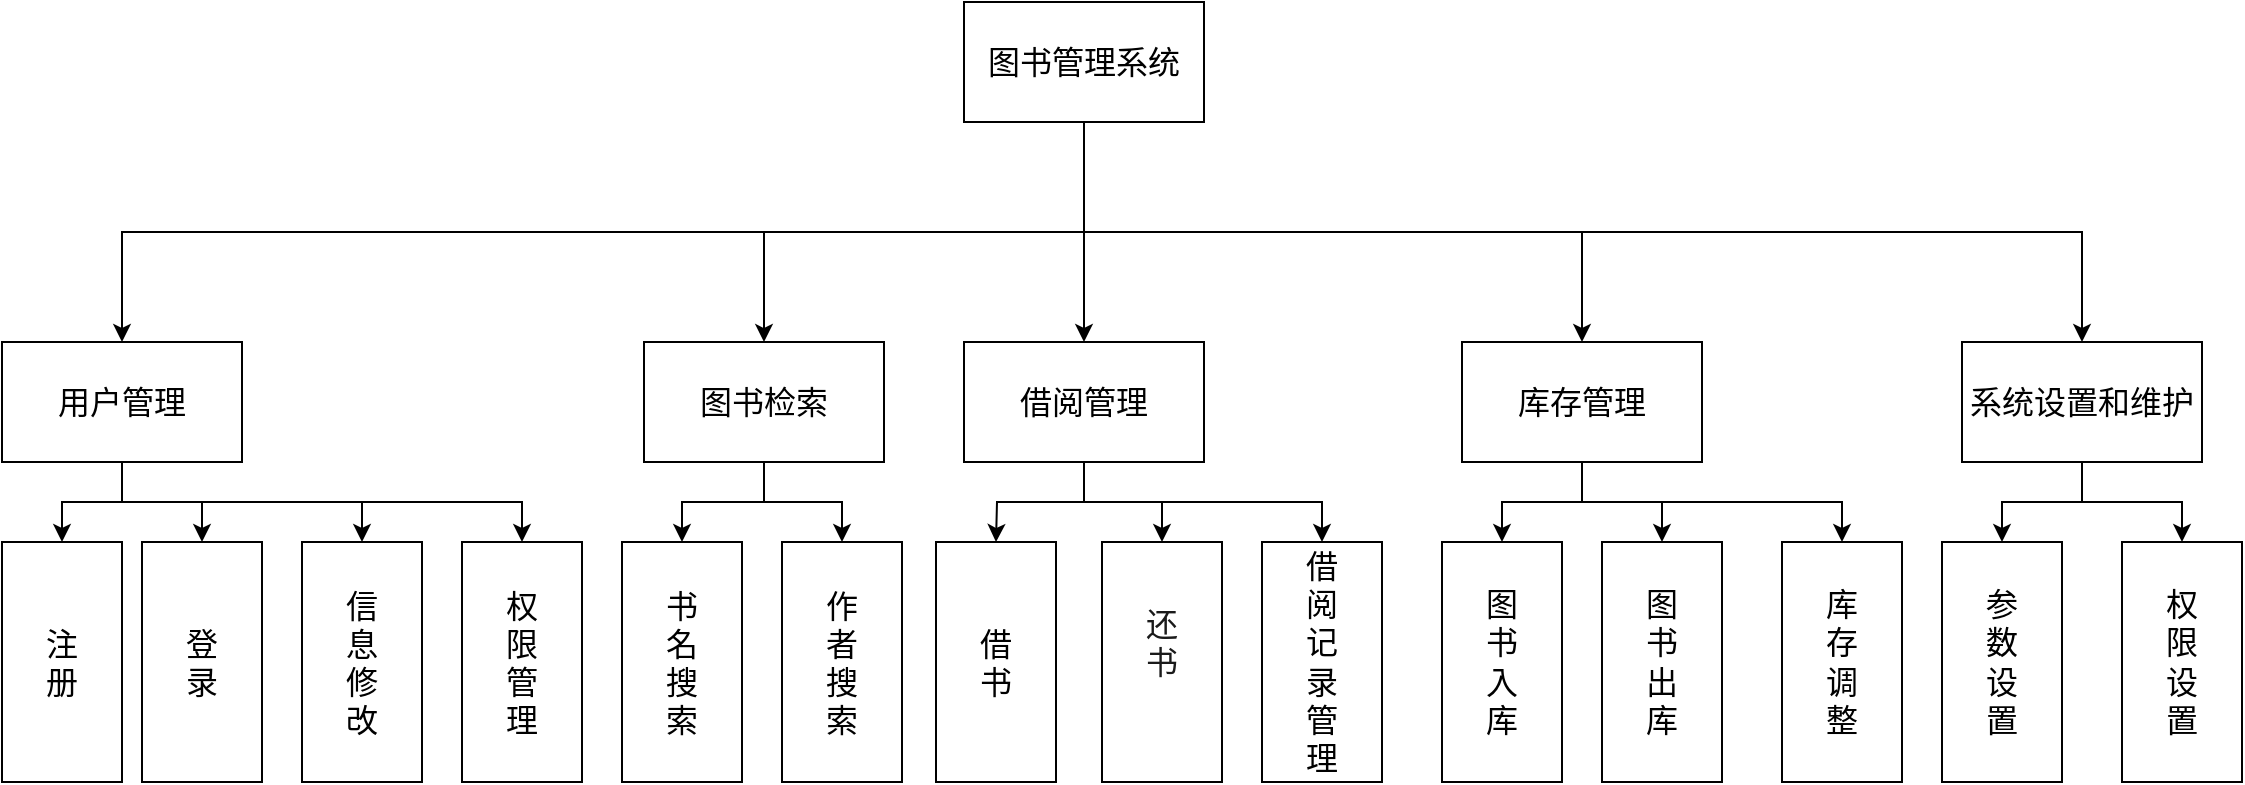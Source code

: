 <mxfile version="24.4.9" type="github">
  <diagram name="第 1 页" id="Os15_rzrfiJa7zNT8iud">
    <mxGraphModel dx="1434" dy="1959" grid="1" gridSize="10" guides="1" tooltips="1" connect="1" arrows="1" fold="1" page="1" pageScale="1" pageWidth="827" pageHeight="1169" math="0" shadow="0">
      <root>
        <mxCell id="0" />
        <mxCell id="1" parent="0" />
        <mxCell id="g8w-QVMXd1Fuwn8LfcI3-43" style="edgeStyle=orthogonalEdgeStyle;rounded=0;orthogonalLoop=1;jettySize=auto;html=1;exitX=0.5;exitY=1;exitDx=0;exitDy=0;entryX=0.5;entryY=0;entryDx=0;entryDy=0;labelBackgroundColor=none;fontColor=default;fontFamily=Times New Roman;fontSize=16;" parent="1" source="g8w-QVMXd1Fuwn8LfcI3-1" target="g8w-QVMXd1Fuwn8LfcI3-11" edge="1">
          <mxGeometry relative="1" as="geometry" />
        </mxCell>
        <mxCell id="g8w-QVMXd1Fuwn8LfcI3-45" style="edgeStyle=orthogonalEdgeStyle;rounded=0;orthogonalLoop=1;jettySize=auto;html=1;exitX=0.5;exitY=1;exitDx=0;exitDy=0;entryX=0.5;entryY=0;entryDx=0;entryDy=0;labelBackgroundColor=none;fontColor=default;fontFamily=Times New Roman;fontSize=16;" parent="1" source="g8w-QVMXd1Fuwn8LfcI3-1" target="g8w-QVMXd1Fuwn8LfcI3-10" edge="1">
          <mxGeometry relative="1" as="geometry" />
        </mxCell>
        <mxCell id="g8w-QVMXd1Fuwn8LfcI3-47" style="edgeStyle=orthogonalEdgeStyle;rounded=0;orthogonalLoop=1;jettySize=auto;html=1;exitX=0.5;exitY=1;exitDx=0;exitDy=0;entryX=0.5;entryY=0;entryDx=0;entryDy=0;labelBackgroundColor=none;fontColor=default;fontFamily=Times New Roman;fontSize=16;" parent="1" source="g8w-QVMXd1Fuwn8LfcI3-1" target="g8w-QVMXd1Fuwn8LfcI3-9" edge="1">
          <mxGeometry relative="1" as="geometry" />
        </mxCell>
        <mxCell id="g8w-QVMXd1Fuwn8LfcI3-50" style="edgeStyle=orthogonalEdgeStyle;rounded=0;orthogonalLoop=1;jettySize=auto;html=1;exitX=0.5;exitY=1;exitDx=0;exitDy=0;labelBackgroundColor=none;fontColor=default;fontFamily=Times New Roman;fontSize=16;" parent="1" source="g8w-QVMXd1Fuwn8LfcI3-1" target="g8w-QVMXd1Fuwn8LfcI3-8" edge="1">
          <mxGeometry relative="1" as="geometry" />
        </mxCell>
        <mxCell id="g8w-QVMXd1Fuwn8LfcI3-51" style="edgeStyle=orthogonalEdgeStyle;rounded=0;orthogonalLoop=1;jettySize=auto;html=1;exitX=0.5;exitY=1;exitDx=0;exitDy=0;labelBackgroundColor=none;fontColor=default;fontFamily=Times New Roman;fontSize=16;" parent="1" source="g8w-QVMXd1Fuwn8LfcI3-1" target="g8w-QVMXd1Fuwn8LfcI3-5" edge="1">
          <mxGeometry relative="1" as="geometry" />
        </mxCell>
        <mxCell id="g8w-QVMXd1Fuwn8LfcI3-1" value="&lt;div style=&quot;font-size: 16px; line-height: 19px; white-space: pre;&quot;&gt;图书管理系统&lt;/div&gt;" style="rounded=0;whiteSpace=wrap;html=1;labelBackgroundColor=none;fontFamily=Times New Roman;fontSize=16;" parent="1" vertex="1">
          <mxGeometry x="561" y="-50" width="120" height="60" as="geometry" />
        </mxCell>
        <mxCell id="g8w-QVMXd1Fuwn8LfcI3-70" style="edgeStyle=orthogonalEdgeStyle;rounded=0;orthogonalLoop=1;jettySize=auto;html=1;labelBackgroundColor=none;fontColor=default;fontFamily=Times New Roman;fontSize=16;" parent="1" source="g8w-QVMXd1Fuwn8LfcI3-5" target="g8w-QVMXd1Fuwn8LfcI3-38" edge="1">
          <mxGeometry relative="1" as="geometry" />
        </mxCell>
        <mxCell id="g8w-QVMXd1Fuwn8LfcI3-71" style="edgeStyle=orthogonalEdgeStyle;rounded=0;orthogonalLoop=1;jettySize=auto;html=1;exitX=0.5;exitY=1;exitDx=0;exitDy=0;labelBackgroundColor=none;fontColor=default;fontFamily=Times New Roman;fontSize=16;" parent="1" source="g8w-QVMXd1Fuwn8LfcI3-5" target="g8w-QVMXd1Fuwn8LfcI3-39" edge="1">
          <mxGeometry relative="1" as="geometry" />
        </mxCell>
        <mxCell id="g8w-QVMXd1Fuwn8LfcI3-5" value="&lt;div style=&quot;font-size: 16px; line-height: 19px; white-space: pre;&quot;&gt;&lt;div style=&quot;line-height: 19px; font-size: 16px;&quot;&gt;&lt;span style=&quot;font-size: 16px;&quot;&gt;系统设置和维护&lt;/span&gt;&lt;/div&gt;&lt;/div&gt;" style="rounded=0;whiteSpace=wrap;html=1;labelBackgroundColor=none;fontFamily=Times New Roman;fontSize=16;" parent="1" vertex="1">
          <mxGeometry x="1060" y="120" width="120" height="60" as="geometry" />
        </mxCell>
        <mxCell id="g8w-QVMXd1Fuwn8LfcI3-64" style="edgeStyle=orthogonalEdgeStyle;rounded=0;orthogonalLoop=1;jettySize=auto;html=1;exitX=0.5;exitY=1;exitDx=0;exitDy=0;entryX=0;entryY=0.5;entryDx=0;entryDy=0;labelBackgroundColor=none;fontColor=default;fontFamily=Times New Roman;fontSize=16;" parent="1" source="g8w-QVMXd1Fuwn8LfcI3-8" target="g8w-QVMXd1Fuwn8LfcI3-29" edge="1">
          <mxGeometry relative="1" as="geometry" />
        </mxCell>
        <mxCell id="g8w-QVMXd1Fuwn8LfcI3-66" style="edgeStyle=orthogonalEdgeStyle;rounded=0;orthogonalLoop=1;jettySize=auto;html=1;exitX=0.5;exitY=1;exitDx=0;exitDy=0;labelBackgroundColor=none;fontColor=default;fontFamily=Times New Roman;fontSize=16;" parent="1" source="g8w-QVMXd1Fuwn8LfcI3-8" target="g8w-QVMXd1Fuwn8LfcI3-65" edge="1">
          <mxGeometry relative="1" as="geometry" />
        </mxCell>
        <mxCell id="g8w-QVMXd1Fuwn8LfcI3-67" style="edgeStyle=orthogonalEdgeStyle;rounded=0;orthogonalLoop=1;jettySize=auto;html=1;exitX=0.5;exitY=1;exitDx=0;exitDy=0;entryX=0;entryY=0.5;entryDx=0;entryDy=0;labelBackgroundColor=none;fontColor=default;fontFamily=Times New Roman;fontSize=16;" parent="1" source="g8w-QVMXd1Fuwn8LfcI3-8" target="g8w-QVMXd1Fuwn8LfcI3-28" edge="1">
          <mxGeometry relative="1" as="geometry" />
        </mxCell>
        <mxCell id="g8w-QVMXd1Fuwn8LfcI3-8" value="&lt;div style=&quot;font-size: 16px; line-height: 19px; white-space: pre;&quot;&gt;&lt;div style=&quot;line-height: 19px; font-size: 16px;&quot;&gt;&lt;span style=&quot;font-size: 16px;&quot;&gt;库存管理&lt;/span&gt;&lt;/div&gt;&lt;/div&gt;" style="rounded=0;whiteSpace=wrap;html=1;labelBackgroundColor=none;fontFamily=Times New Roman;fontSize=16;" parent="1" vertex="1">
          <mxGeometry x="810" y="120" width="120" height="60" as="geometry" />
        </mxCell>
        <mxCell id="g8w-QVMXd1Fuwn8LfcI3-59" value="" style="edgeStyle=orthogonalEdgeStyle;rounded=0;orthogonalLoop=1;jettySize=auto;html=1;labelBackgroundColor=none;fontColor=default;fontFamily=Times New Roman;fontSize=16;" parent="1" source="g8w-QVMXd1Fuwn8LfcI3-9" target="g8w-QVMXd1Fuwn8LfcI3-37" edge="1">
          <mxGeometry relative="1" as="geometry" />
        </mxCell>
        <mxCell id="g8w-QVMXd1Fuwn8LfcI3-60" style="edgeStyle=orthogonalEdgeStyle;rounded=0;orthogonalLoop=1;jettySize=auto;html=1;exitX=0.5;exitY=1;exitDx=0;exitDy=0;entryX=0;entryY=0.5;entryDx=0;entryDy=0;labelBackgroundColor=none;fontColor=default;fontFamily=Times New Roman;fontSize=16;" parent="1" source="g8w-QVMXd1Fuwn8LfcI3-9" edge="1">
          <mxGeometry relative="1" as="geometry">
            <mxPoint x="577" y="220" as="targetPoint" />
          </mxGeometry>
        </mxCell>
        <mxCell id="g8w-QVMXd1Fuwn8LfcI3-61" style="edgeStyle=orthogonalEdgeStyle;rounded=0;orthogonalLoop=1;jettySize=auto;html=1;exitX=0.5;exitY=1;exitDx=0;exitDy=0;labelBackgroundColor=none;fontColor=default;fontFamily=Times New Roman;fontSize=16;" parent="1" source="g8w-QVMXd1Fuwn8LfcI3-9" target="g8w-QVMXd1Fuwn8LfcI3-30" edge="1">
          <mxGeometry relative="1" as="geometry" />
        </mxCell>
        <mxCell id="g8w-QVMXd1Fuwn8LfcI3-9" value="&lt;div style=&quot;font-size: 16px; line-height: 19px; white-space: pre;&quot;&gt;&lt;div style=&quot;line-height: 19px; font-size: 16px;&quot;&gt;&lt;span style=&quot;font-size: 16px;&quot;&gt;借阅管理&lt;/span&gt;&lt;/div&gt;&lt;/div&gt;" style="rounded=0;whiteSpace=wrap;html=1;labelBackgroundColor=none;fontFamily=Times New Roman;fontSize=16;" parent="1" vertex="1">
          <mxGeometry x="561" y="120" width="120" height="60" as="geometry" />
        </mxCell>
        <mxCell id="g8w-QVMXd1Fuwn8LfcI3-57" value="" style="edgeStyle=orthogonalEdgeStyle;rounded=0;orthogonalLoop=1;jettySize=auto;html=1;labelBackgroundColor=none;fontColor=default;fontFamily=Times New Roman;fontSize=16;" parent="1" source="g8w-QVMXd1Fuwn8LfcI3-10" target="g8w-QVMXd1Fuwn8LfcI3-20" edge="1">
          <mxGeometry relative="1" as="geometry" />
        </mxCell>
        <mxCell id="g8w-QVMXd1Fuwn8LfcI3-58" style="edgeStyle=orthogonalEdgeStyle;rounded=0;orthogonalLoop=1;jettySize=auto;html=1;labelBackgroundColor=none;fontColor=default;fontFamily=Times New Roman;fontSize=16;" parent="1" source="g8w-QVMXd1Fuwn8LfcI3-10" target="g8w-QVMXd1Fuwn8LfcI3-19" edge="1">
          <mxGeometry relative="1" as="geometry" />
        </mxCell>
        <mxCell id="g8w-QVMXd1Fuwn8LfcI3-10" value="&lt;div style=&quot;font-size: 16px; line-height: 19px; white-space: pre;&quot;&gt;&lt;div style=&quot;line-height: 19px; font-size: 16px;&quot;&gt;&lt;span style=&quot;font-size: 16px;&quot;&gt;图书检索&lt;/span&gt;&lt;/div&gt;&lt;/div&gt;" style="rounded=0;whiteSpace=wrap;html=1;labelBackgroundColor=none;fontFamily=Times New Roman;fontSize=16;" parent="1" vertex="1">
          <mxGeometry x="401" y="120" width="120" height="60" as="geometry" />
        </mxCell>
        <mxCell id="g8w-QVMXd1Fuwn8LfcI3-52" style="edgeStyle=orthogonalEdgeStyle;rounded=0;orthogonalLoop=1;jettySize=auto;html=1;exitX=0.5;exitY=1;exitDx=0;exitDy=0;entryX=0;entryY=0.5;entryDx=0;entryDy=0;labelBackgroundColor=none;fontColor=default;fontFamily=Times New Roman;fontSize=16;" parent="1" source="g8w-QVMXd1Fuwn8LfcI3-11" target="g8w-QVMXd1Fuwn8LfcI3-24" edge="1">
          <mxGeometry relative="1" as="geometry" />
        </mxCell>
        <mxCell id="g8w-QVMXd1Fuwn8LfcI3-53" style="edgeStyle=orthogonalEdgeStyle;rounded=0;orthogonalLoop=1;jettySize=auto;html=1;exitX=0.5;exitY=1;exitDx=0;exitDy=0;labelBackgroundColor=none;fontColor=default;fontFamily=Times New Roman;fontSize=16;" parent="1" source="g8w-QVMXd1Fuwn8LfcI3-11" target="g8w-QVMXd1Fuwn8LfcI3-23" edge="1">
          <mxGeometry relative="1" as="geometry" />
        </mxCell>
        <mxCell id="g8w-QVMXd1Fuwn8LfcI3-55" style="edgeStyle=orthogonalEdgeStyle;rounded=0;orthogonalLoop=1;jettySize=auto;html=1;exitX=0.5;exitY=1;exitDx=0;exitDy=0;entryX=0;entryY=0.5;entryDx=0;entryDy=0;labelBackgroundColor=none;fontColor=default;fontFamily=Times New Roman;fontSize=16;" parent="1" source="g8w-QVMXd1Fuwn8LfcI3-11" target="g8w-QVMXd1Fuwn8LfcI3-22" edge="1">
          <mxGeometry relative="1" as="geometry" />
        </mxCell>
        <mxCell id="g8w-QVMXd1Fuwn8LfcI3-56" style="edgeStyle=orthogonalEdgeStyle;rounded=0;orthogonalLoop=1;jettySize=auto;html=1;exitX=0.5;exitY=1;exitDx=0;exitDy=0;labelBackgroundColor=none;fontColor=default;fontFamily=Times New Roman;fontSize=16;" parent="1" source="g8w-QVMXd1Fuwn8LfcI3-11" target="g8w-QVMXd1Fuwn8LfcI3-21" edge="1">
          <mxGeometry relative="1" as="geometry" />
        </mxCell>
        <mxCell id="g8w-QVMXd1Fuwn8LfcI3-11" value="&lt;div style=&quot;font-size: 16px; line-height: 19px; white-space: pre;&quot;&gt;&lt;div style=&quot;line-height: 19px; font-size: 16px;&quot;&gt;&lt;span style=&quot;font-size: 16px;&quot;&gt;用户管理&lt;/span&gt;&lt;/div&gt;&lt;/div&gt;" style="rounded=0;whiteSpace=wrap;html=1;labelBackgroundColor=none;fontFamily=Times New Roman;fontSize=16;" parent="1" vertex="1">
          <mxGeometry x="80" y="120" width="120" height="60" as="geometry" />
        </mxCell>
        <mxCell id="g8w-QVMXd1Fuwn8LfcI3-17" value="&lt;div style=&quot;font-size: 16px; line-height: 19px; white-space: pre;&quot;&gt;&lt;font style=&quot;font-size: 16px;&quot;&gt;借&lt;/font&gt;&lt;/div&gt;&lt;div style=&quot;font-size: 16px; line-height: 19px; white-space: pre;&quot;&gt;&lt;font style=&quot;font-size: 16px;&quot;&gt;书&lt;/font&gt;&lt;/div&gt;" style="rounded=0;whiteSpace=wrap;html=1;direction=south;labelBackgroundColor=none;fontFamily=Times New Roman;fontSize=16;" parent="1" vertex="1">
          <mxGeometry x="547" y="220" width="60" height="120" as="geometry" />
        </mxCell>
        <mxCell id="g8w-QVMXd1Fuwn8LfcI3-19" value="&lt;div style=&quot;font-size: 16px; line-height: 19px; white-space: pre;&quot;&gt;&lt;font style=&quot;font-size: 16px;&quot;&gt;作&lt;/font&gt;&lt;/div&gt;&lt;div style=&quot;font-size: 16px; line-height: 19px; white-space: pre;&quot;&gt;&lt;font style=&quot;font-size: 16px;&quot;&gt;者&lt;/font&gt;&lt;/div&gt;&lt;div style=&quot;font-size: 16px; line-height: 19px; white-space: pre;&quot;&gt;&lt;font style=&quot;font-size: 16px;&quot;&gt;搜&lt;/font&gt;&lt;/div&gt;&lt;div style=&quot;font-size: 16px; line-height: 19px; white-space: pre;&quot;&gt;&lt;font style=&quot;font-size: 16px;&quot;&gt;索&lt;/font&gt;&lt;/div&gt;" style="rounded=0;whiteSpace=wrap;html=1;direction=south;labelBackgroundColor=none;fontFamily=Times New Roman;fontSize=16;" parent="1" vertex="1">
          <mxGeometry x="470" y="220" width="60" height="120" as="geometry" />
        </mxCell>
        <mxCell id="g8w-QVMXd1Fuwn8LfcI3-20" value="&lt;div style=&quot;font-size: 16px; line-height: 19px; white-space: pre;&quot;&gt;&lt;font style=&quot;font-size: 16px;&quot;&gt;书&lt;/font&gt;&lt;/div&gt;&lt;div style=&quot;font-size: 16px; line-height: 19px; white-space: pre;&quot;&gt;&lt;font style=&quot;font-size: 16px;&quot;&gt;名&lt;/font&gt;&lt;/div&gt;&lt;div style=&quot;font-size: 16px; line-height: 19px; white-space: pre;&quot;&gt;&lt;font style=&quot;font-size: 16px;&quot;&gt;搜&lt;/font&gt;&lt;/div&gt;&lt;div style=&quot;font-size: 16px; line-height: 19px; white-space: pre;&quot;&gt;&lt;font style=&quot;font-size: 16px;&quot;&gt;索&lt;/font&gt;&lt;/div&gt;" style="rounded=0;whiteSpace=wrap;html=1;direction=south;labelBackgroundColor=none;fontFamily=Times New Roman;fontSize=16;" parent="1" vertex="1">
          <mxGeometry x="390" y="220" width="60" height="120" as="geometry" />
        </mxCell>
        <mxCell id="g8w-QVMXd1Fuwn8LfcI3-21" value="&lt;div style=&quot;font-size: 16px; line-height: 19px; white-space: pre;&quot;&gt;&lt;font style=&quot;font-size: 16px;&quot;&gt;权&lt;/font&gt;&lt;/div&gt;&lt;div style=&quot;font-size: 16px; line-height: 19px; white-space: pre;&quot;&gt;&lt;font style=&quot;font-size: 16px;&quot;&gt;限&lt;/font&gt;&lt;/div&gt;&lt;div style=&quot;font-size: 16px; line-height: 19px; white-space: pre;&quot;&gt;&lt;font style=&quot;font-size: 16px;&quot;&gt;管&lt;/font&gt;&lt;/div&gt;&lt;div style=&quot;font-size: 16px; line-height: 19px; white-space: pre;&quot;&gt;&lt;font style=&quot;font-size: 16px;&quot;&gt;理&lt;/font&gt;&lt;/div&gt;" style="rounded=0;whiteSpace=wrap;html=1;direction=south;labelBackgroundColor=none;fontFamily=Times New Roman;fontSize=16;" parent="1" vertex="1">
          <mxGeometry x="310" y="220" width="60" height="120" as="geometry" />
        </mxCell>
        <mxCell id="g8w-QVMXd1Fuwn8LfcI3-22" value="&lt;div style=&quot;font-size: 16px; line-height: 19px; white-space: pre;&quot;&gt;&lt;font style=&quot;font-size: 16px;&quot;&gt;信&lt;/font&gt;&lt;/div&gt;&lt;div style=&quot;font-size: 16px; line-height: 19px; white-space: pre;&quot;&gt;&lt;font style=&quot;font-size: 16px;&quot;&gt;息&lt;/font&gt;&lt;/div&gt;&lt;div style=&quot;font-size: 16px; line-height: 19px; white-space: pre;&quot;&gt;&lt;font style=&quot;font-size: 16px;&quot;&gt;修&lt;/font&gt;&lt;/div&gt;&lt;div style=&quot;font-size: 16px; line-height: 19px; white-space: pre;&quot;&gt;&lt;font style=&quot;font-size: 16px;&quot;&gt;改&lt;/font&gt;&lt;/div&gt;" style="rounded=0;whiteSpace=wrap;html=1;direction=south;labelBackgroundColor=none;fontFamily=Times New Roman;fontSize=16;" parent="1" vertex="1">
          <mxGeometry x="230" y="220" width="60" height="120" as="geometry" />
        </mxCell>
        <mxCell id="g8w-QVMXd1Fuwn8LfcI3-23" value="&lt;div style=&quot;font-size: 16px; line-height: 19px; white-space: pre;&quot;&gt;&lt;font style=&quot;font-size: 16px;&quot;&gt;登&lt;/font&gt;&lt;/div&gt;&lt;div style=&quot;font-size: 16px; line-height: 19px; white-space: pre;&quot;&gt;&lt;font style=&quot;font-size: 16px;&quot;&gt;录&lt;/font&gt;&lt;/div&gt;" style="rounded=0;whiteSpace=wrap;html=1;direction=south;labelBackgroundColor=none;fontFamily=Times New Roman;fontSize=16;" parent="1" vertex="1">
          <mxGeometry x="150" y="220" width="60" height="120" as="geometry" />
        </mxCell>
        <mxCell id="g8w-QVMXd1Fuwn8LfcI3-24" value="&lt;div style=&quot;font-size: 16px; line-height: 19px; white-space: pre;&quot;&gt;&lt;span style=&quot;font-size: 16px;&quot;&gt;注&lt;/span&gt;&lt;/div&gt;&lt;div style=&quot;font-size: 16px; line-height: 19px; white-space: pre;&quot;&gt;&lt;span style=&quot;font-size: 16px;&quot;&gt;册&lt;/span&gt;&lt;/div&gt;" style="rounded=0;whiteSpace=wrap;html=1;direction=south;labelBackgroundColor=none;fontFamily=Times New Roman;fontSize=16;" parent="1" vertex="1">
          <mxGeometry x="80" y="220" width="60" height="120" as="geometry" />
        </mxCell>
        <mxCell id="g8w-QVMXd1Fuwn8LfcI3-28" value="&lt;span style=&quot;font-size: 16px;&quot;&gt;库&lt;/span&gt;&lt;div style=&quot;font-size: 16px;&quot;&gt;&lt;span style=&quot;font-size: 16px;&quot;&gt;存&lt;/span&gt;&lt;/div&gt;&lt;div style=&quot;font-size: 16px;&quot;&gt;&lt;span style=&quot;font-size: 16px;&quot;&gt;调&lt;/span&gt;&lt;/div&gt;&lt;div style=&quot;font-size: 16px;&quot;&gt;&lt;span style=&quot;font-size: 16px;&quot;&gt;整&lt;/span&gt;&lt;/div&gt;" style="rounded=0;whiteSpace=wrap;html=1;direction=south;labelBackgroundColor=none;fontFamily=Times New Roman;fontSize=16;" parent="1" vertex="1">
          <mxGeometry x="970" y="220" width="60" height="120" as="geometry" />
        </mxCell>
        <mxCell id="g8w-QVMXd1Fuwn8LfcI3-29" value="&lt;span style=&quot;font-size: 16px;&quot;&gt;图&lt;/span&gt;&lt;div style=&quot;font-size: 16px;&quot;&gt;&lt;span style=&quot;font-size: 16px;&quot;&gt;书&lt;/span&gt;&lt;/div&gt;&lt;div style=&quot;font-size: 16px;&quot;&gt;&lt;span style=&quot;font-size: 16px;&quot;&gt;入&lt;/span&gt;&lt;/div&gt;&lt;div style=&quot;font-size: 16px;&quot;&gt;&lt;span style=&quot;font-size: 16px;&quot;&gt;库&lt;/span&gt;&lt;/div&gt;" style="rounded=0;whiteSpace=wrap;html=1;direction=south;labelBackgroundColor=none;fontFamily=Times New Roman;fontSize=16;" parent="1" vertex="1">
          <mxGeometry x="800" y="220" width="60" height="120" as="geometry" />
        </mxCell>
        <mxCell id="g8w-QVMXd1Fuwn8LfcI3-30" value="&lt;span style=&quot;font-size: 16px;&quot;&gt;借&lt;/span&gt;&lt;div style=&quot;font-size: 16px;&quot;&gt;&lt;span style=&quot;font-size: 16px;&quot;&gt;阅&lt;/span&gt;&lt;/div&gt;&lt;div style=&quot;font-size: 16px;&quot;&gt;&lt;span style=&quot;font-size: 16px;&quot;&gt;记&lt;/span&gt;&lt;/div&gt;&lt;div style=&quot;font-size: 16px;&quot;&gt;&lt;span style=&quot;font-size: 16px;&quot;&gt;录&lt;/span&gt;&lt;/div&gt;&lt;div style=&quot;font-size: 16px;&quot;&gt;&lt;span style=&quot;font-size: 16px;&quot;&gt;管&lt;/span&gt;&lt;/div&gt;&lt;div style=&quot;font-size: 16px;&quot;&gt;&lt;span style=&quot;font-size: 16px;&quot;&gt;理&lt;/span&gt;&lt;/div&gt;" style="rounded=0;whiteSpace=wrap;html=1;direction=south;labelBackgroundColor=none;fontFamily=Times New Roman;fontSize=16;" parent="1" vertex="1">
          <mxGeometry x="710" y="220" width="60" height="120" as="geometry" />
        </mxCell>
        <mxCell id="g8w-QVMXd1Fuwn8LfcI3-37" value="&#xa;&lt;font style=&quot;forced-color-adjust: none; color: rgb(26, 26, 26); font-style: normal; font-variant-ligatures: normal; font-variant-caps: normal; font-weight: 400; letter-spacing: normal; orphans: 2; text-align: center; text-indent: 0px; text-transform: none; widows: 2; word-spacing: 0px; -webkit-text-stroke-width: 0px; white-space: normal; text-decoration-thickness: initial; text-decoration-style: initial; text-decoration-color: initial; font-size: 16px;&quot;&gt;还&lt;/font&gt;&lt;div style=&quot;forced-color-adjust: none; color: rgb(26, 26, 26); font-style: normal; font-variant-ligatures: normal; font-variant-caps: normal; font-weight: 400; letter-spacing: normal; orphans: 2; text-align: center; text-indent: 0px; text-transform: none; widows: 2; word-spacing: 0px; -webkit-text-stroke-width: 0px; white-space: normal; text-decoration-thickness: initial; text-decoration-style: initial; text-decoration-color: initial; font-size: 16px;&quot;&gt;&lt;font style=&quot;forced-color-adjust: none; font-size: 16px;&quot;&gt;书&lt;/font&gt;&lt;/div&gt;&#xa;&#xa;" style="rounded=0;whiteSpace=wrap;html=1;direction=south;labelBackgroundColor=none;fontFamily=Times New Roman;fontSize=16;" parent="1" vertex="1">
          <mxGeometry x="630" y="220" width="60" height="120" as="geometry" />
        </mxCell>
        <mxCell id="g8w-QVMXd1Fuwn8LfcI3-38" value="参&lt;div style=&quot;font-size: 16px;&quot;&gt;数&lt;/div&gt;&lt;div style=&quot;font-size: 16px;&quot;&gt;设&lt;/div&gt;&lt;div style=&quot;font-size: 16px;&quot;&gt;置&lt;/div&gt;" style="rounded=0;whiteSpace=wrap;html=1;direction=south;labelBackgroundColor=none;fontFamily=Times New Roman;fontSize=16;" parent="1" vertex="1">
          <mxGeometry x="1050" y="220" width="60" height="120" as="geometry" />
        </mxCell>
        <mxCell id="g8w-QVMXd1Fuwn8LfcI3-39" value="权&lt;div style=&quot;font-size: 16px;&quot;&gt;限&lt;/div&gt;&lt;div style=&quot;font-size: 16px;&quot;&gt;设&lt;/div&gt;&lt;div style=&quot;font-size: 16px;&quot;&gt;置&lt;/div&gt;" style="rounded=0;whiteSpace=wrap;html=1;direction=south;labelBackgroundColor=none;fontFamily=Times New Roman;fontSize=16;" parent="1" vertex="1">
          <mxGeometry x="1140" y="220" width="60" height="120" as="geometry" />
        </mxCell>
        <mxCell id="g8w-QVMXd1Fuwn8LfcI3-65" value="&lt;span style=&quot;font-size: 16px;&quot;&gt;图&lt;/span&gt;&lt;div style=&quot;font-size: 16px;&quot;&gt;&lt;span style=&quot;font-size: 16px;&quot;&gt;书&lt;/span&gt;&lt;/div&gt;&lt;div style=&quot;font-size: 16px;&quot;&gt;&lt;span style=&quot;font-size: 16px;&quot;&gt;出&lt;/span&gt;&lt;/div&gt;&lt;div style=&quot;font-size: 16px;&quot;&gt;&lt;span style=&quot;font-size: 16px;&quot;&gt;库&lt;/span&gt;&lt;/div&gt;" style="rounded=0;whiteSpace=wrap;html=1;direction=south;labelBackgroundColor=none;fontFamily=Times New Roman;fontSize=16;" parent="1" vertex="1">
          <mxGeometry x="880" y="220" width="60" height="120" as="geometry" />
        </mxCell>
      </root>
    </mxGraphModel>
  </diagram>
</mxfile>
